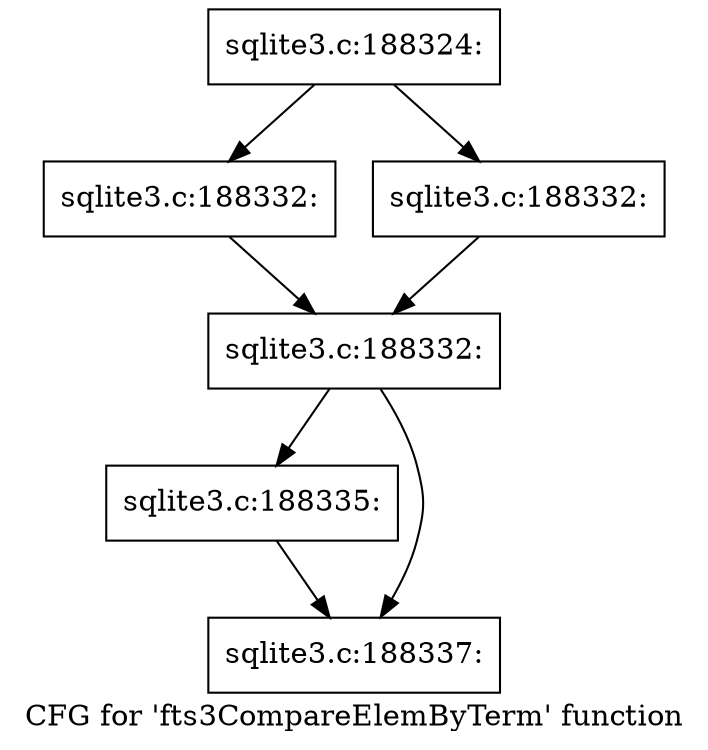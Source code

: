 digraph "CFG for 'fts3CompareElemByTerm' function" {
	label="CFG for 'fts3CompareElemByTerm' function";

	Node0x55c0fab0d4a0 [shape=record,label="{sqlite3.c:188324:}"];
	Node0x55c0fab0d4a0 -> Node0x55c0fab299f0;
	Node0x55c0fab0d4a0 -> Node0x55c0fab29a40;
	Node0x55c0fab299f0 [shape=record,label="{sqlite3.c:188332:}"];
	Node0x55c0fab299f0 -> Node0x55c0fab29a90;
	Node0x55c0fab29a40 [shape=record,label="{sqlite3.c:188332:}"];
	Node0x55c0fab29a40 -> Node0x55c0fab29a90;
	Node0x55c0fab29a90 [shape=record,label="{sqlite3.c:188332:}"];
	Node0x55c0fab29a90 -> Node0x55c0fab2a840;
	Node0x55c0fab29a90 -> Node0x55c0fab2a890;
	Node0x55c0fab2a840 [shape=record,label="{sqlite3.c:188335:}"];
	Node0x55c0fab2a840 -> Node0x55c0fab2a890;
	Node0x55c0fab2a890 [shape=record,label="{sqlite3.c:188337:}"];
}
